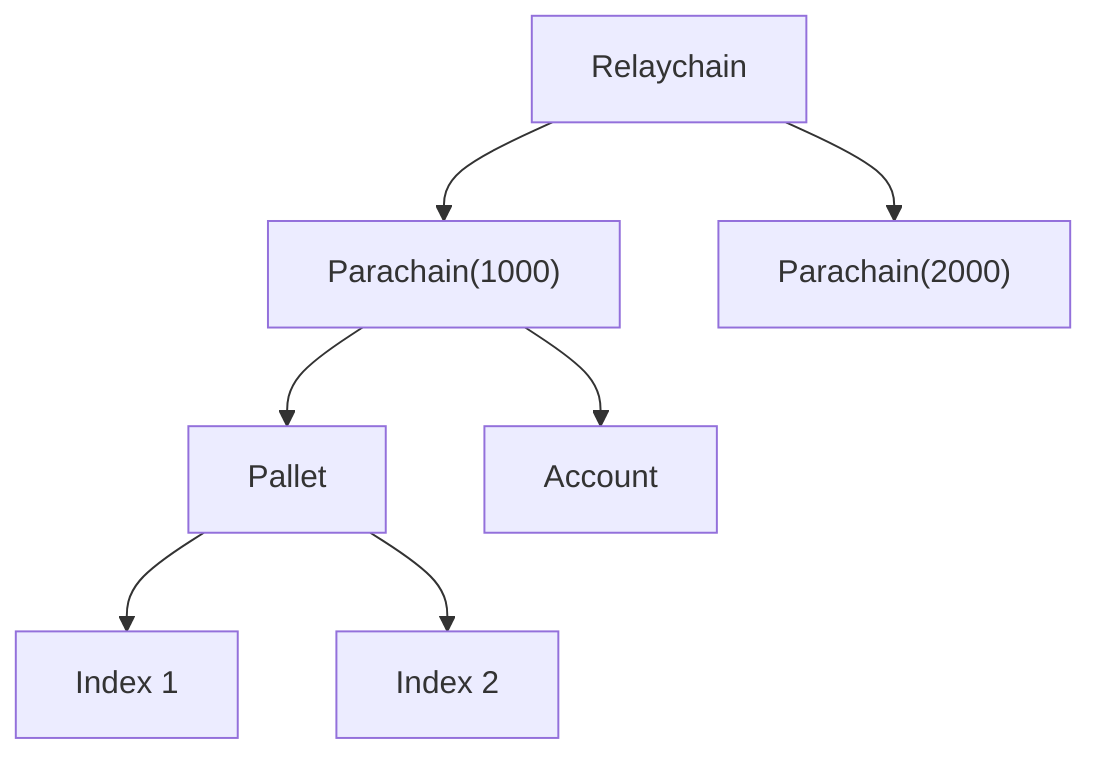flowchart
	relay[Relaychain] --> paraA["Parachain(1000)"]
	relay --> paraB["Parachain(2000)"]

	paraA --> pallet[Pallet]
	pallet --> indexA[Index 1]
	pallet --> indexB[Index 2]

	paraA --> account[Account]